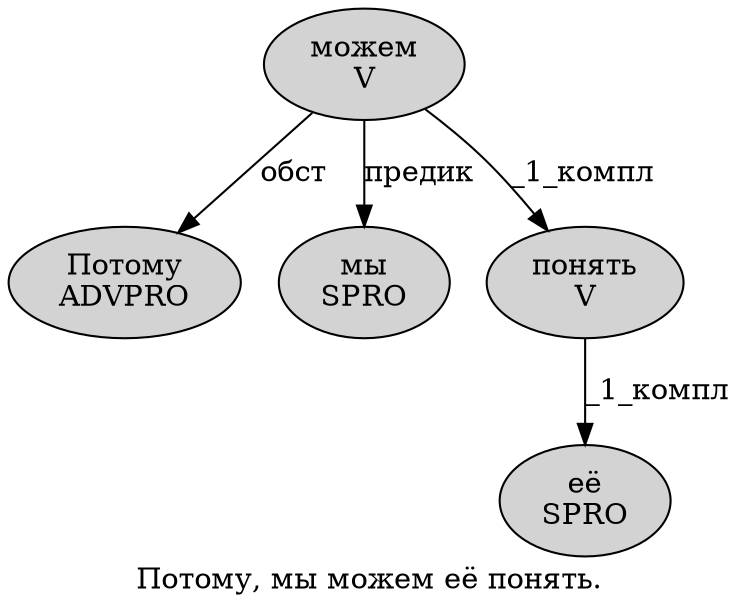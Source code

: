 digraph SENTENCE_657 {
	graph [label="Потому, мы можем её понять."]
	node [style=filled]
		0 [label="Потому
ADVPRO" color="" fillcolor=lightgray penwidth=1 shape=ellipse]
		2 [label="мы
SPRO" color="" fillcolor=lightgray penwidth=1 shape=ellipse]
		3 [label="можем
V" color="" fillcolor=lightgray penwidth=1 shape=ellipse]
		4 [label="её
SPRO" color="" fillcolor=lightgray penwidth=1 shape=ellipse]
		5 [label="понять
V" color="" fillcolor=lightgray penwidth=1 shape=ellipse]
			5 -> 4 [label="_1_компл"]
			3 -> 0 [label="обст"]
			3 -> 2 [label="предик"]
			3 -> 5 [label="_1_компл"]
}